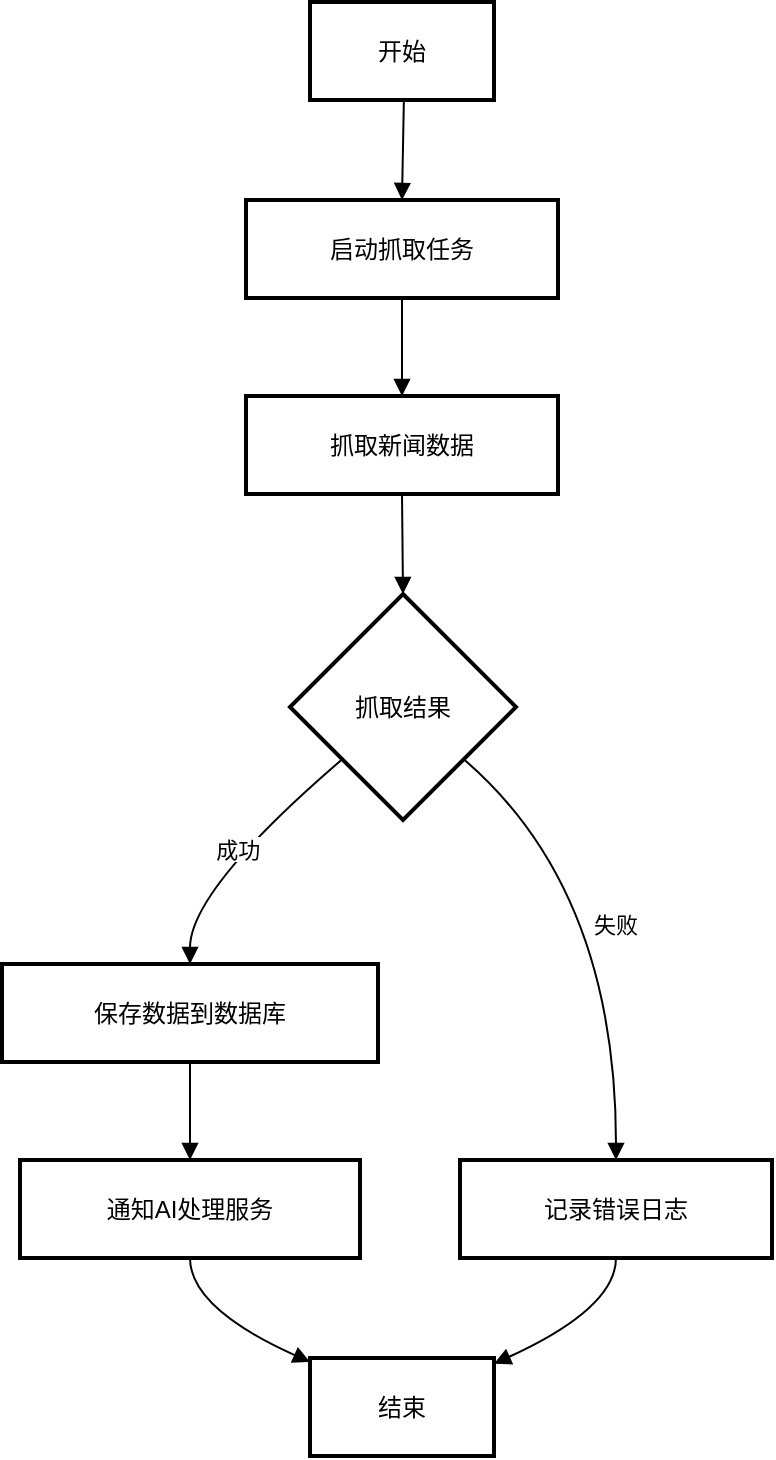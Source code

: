 <mxfile version="24.8.0">
  <diagram name="第 1 页" id="FGN5IMgod56-UmKvSxu4">
    <mxGraphModel dx="1084" dy="919" grid="1" gridSize="10" guides="1" tooltips="1" connect="1" arrows="1" fold="1" page="1" pageScale="1" pageWidth="827" pageHeight="1169" math="0" shadow="0">
      <root>
        <mxCell id="0" />
        <mxCell id="1" parent="0" />
        <mxCell id="7hZrR6VcFkP1mu-DPHZN-1" value="开始" style="whiteSpace=wrap;strokeWidth=2;" vertex="1" parent="1">
          <mxGeometry x="174" y="20" width="92" height="49" as="geometry" />
        </mxCell>
        <mxCell id="7hZrR6VcFkP1mu-DPHZN-2" value="启动抓取任务" style="whiteSpace=wrap;strokeWidth=2;" vertex="1" parent="1">
          <mxGeometry x="142" y="119" width="156" height="49" as="geometry" />
        </mxCell>
        <mxCell id="7hZrR6VcFkP1mu-DPHZN-3" value="抓取新闻数据" style="whiteSpace=wrap;strokeWidth=2;" vertex="1" parent="1">
          <mxGeometry x="142" y="217" width="156" height="49" as="geometry" />
        </mxCell>
        <mxCell id="7hZrR6VcFkP1mu-DPHZN-4" value="抓取结果" style="rhombus;strokeWidth=2;whiteSpace=wrap;" vertex="1" parent="1">
          <mxGeometry x="164" y="316" width="113" height="113" as="geometry" />
        </mxCell>
        <mxCell id="7hZrR6VcFkP1mu-DPHZN-5" value="保存数据到数据库" style="whiteSpace=wrap;strokeWidth=2;" vertex="1" parent="1">
          <mxGeometry x="20" y="501" width="188" height="49" as="geometry" />
        </mxCell>
        <mxCell id="7hZrR6VcFkP1mu-DPHZN-6" value="记录错误日志" style="whiteSpace=wrap;strokeWidth=2;" vertex="1" parent="1">
          <mxGeometry x="249" y="599" width="156" height="49" as="geometry" />
        </mxCell>
        <mxCell id="7hZrR6VcFkP1mu-DPHZN-7" value="通知AI处理服务" style="whiteSpace=wrap;strokeWidth=2;" vertex="1" parent="1">
          <mxGeometry x="29" y="599" width="170" height="49" as="geometry" />
        </mxCell>
        <mxCell id="7hZrR6VcFkP1mu-DPHZN-8" value="结束" style="whiteSpace=wrap;strokeWidth=2;" vertex="1" parent="1">
          <mxGeometry x="174" y="698" width="92" height="49" as="geometry" />
        </mxCell>
        <mxCell id="7hZrR6VcFkP1mu-DPHZN-9" value="" style="curved=1;startArrow=none;endArrow=block;exitX=0.51;exitY=0.99;entryX=0.5;entryY=-0.01;rounded=0;" edge="1" parent="1" source="7hZrR6VcFkP1mu-DPHZN-1" target="7hZrR6VcFkP1mu-DPHZN-2">
          <mxGeometry relative="1" as="geometry">
            <Array as="points" />
          </mxGeometry>
        </mxCell>
        <mxCell id="7hZrR6VcFkP1mu-DPHZN-10" value="" style="curved=1;startArrow=none;endArrow=block;exitX=0.5;exitY=0.98;entryX=0.5;entryY=0;rounded=0;" edge="1" parent="1" source="7hZrR6VcFkP1mu-DPHZN-2" target="7hZrR6VcFkP1mu-DPHZN-3">
          <mxGeometry relative="1" as="geometry">
            <Array as="points" />
          </mxGeometry>
        </mxCell>
        <mxCell id="7hZrR6VcFkP1mu-DPHZN-11" value="" style="curved=1;startArrow=none;endArrow=block;exitX=0.5;exitY=0.99;entryX=0.5;entryY=0;rounded=0;" edge="1" parent="1" source="7hZrR6VcFkP1mu-DPHZN-3" target="7hZrR6VcFkP1mu-DPHZN-4">
          <mxGeometry relative="1" as="geometry">
            <Array as="points" />
          </mxGeometry>
        </mxCell>
        <mxCell id="7hZrR6VcFkP1mu-DPHZN-12" value="成功" style="curved=1;startArrow=none;endArrow=block;exitX=0;exitY=0.93;entryX=0.5;entryY=-0.01;rounded=0;" edge="1" parent="1" source="7hZrR6VcFkP1mu-DPHZN-4" target="7hZrR6VcFkP1mu-DPHZN-5">
          <mxGeometry relative="1" as="geometry">
            <Array as="points">
              <mxPoint x="114" y="464" />
            </Array>
          </mxGeometry>
        </mxCell>
        <mxCell id="7hZrR6VcFkP1mu-DPHZN-13" value="失败" style="curved=1;startArrow=none;endArrow=block;exitX=1;exitY=0.93;entryX=0.5;entryY=0;rounded=0;" edge="1" parent="1" source="7hZrR6VcFkP1mu-DPHZN-4" target="7hZrR6VcFkP1mu-DPHZN-6">
          <mxGeometry relative="1" as="geometry">
            <Array as="points">
              <mxPoint x="327" y="464" />
            </Array>
          </mxGeometry>
        </mxCell>
        <mxCell id="7hZrR6VcFkP1mu-DPHZN-14" value="" style="curved=1;startArrow=none;endArrow=block;exitX=0.5;exitY=0.98;entryX=0.5;entryY=0;rounded=0;" edge="1" parent="1" source="7hZrR6VcFkP1mu-DPHZN-5" target="7hZrR6VcFkP1mu-DPHZN-7">
          <mxGeometry relative="1" as="geometry">
            <Array as="points" />
          </mxGeometry>
        </mxCell>
        <mxCell id="7hZrR6VcFkP1mu-DPHZN-15" value="" style="curved=1;startArrow=none;endArrow=block;exitX=0.5;exitY=0.99;entryX=0.01;entryY=0.05;rounded=0;" edge="1" parent="1" source="7hZrR6VcFkP1mu-DPHZN-7" target="7hZrR6VcFkP1mu-DPHZN-8">
          <mxGeometry relative="1" as="geometry">
            <Array as="points">
              <mxPoint x="114" y="673" />
            </Array>
          </mxGeometry>
        </mxCell>
        <mxCell id="7hZrR6VcFkP1mu-DPHZN-16" value="" style="curved=1;startArrow=none;endArrow=block;exitX=0.5;exitY=0.99;entryX=1.01;entryY=0.05;rounded=0;" edge="1" parent="1" source="7hZrR6VcFkP1mu-DPHZN-6" target="7hZrR6VcFkP1mu-DPHZN-8">
          <mxGeometry relative="1" as="geometry">
            <Array as="points">
              <mxPoint x="327" y="673" />
            </Array>
          </mxGeometry>
        </mxCell>
      </root>
    </mxGraphModel>
  </diagram>
</mxfile>
